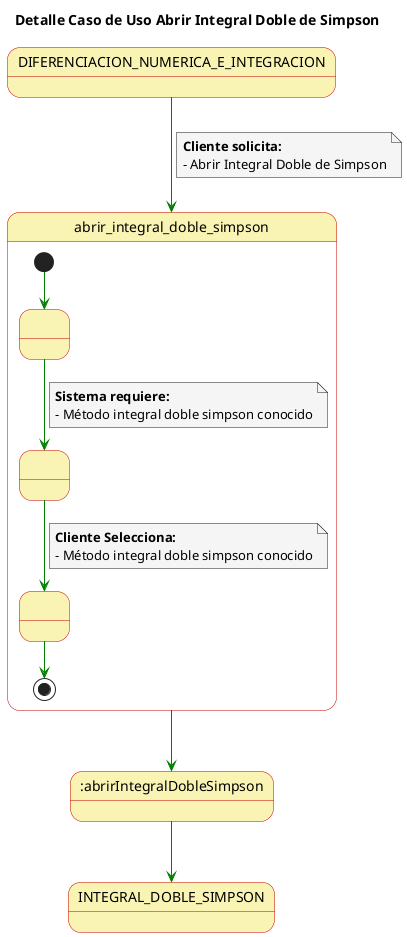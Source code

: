 @startuml

skinparam state {
  BackgroundColor #faf4b4
  BorderColor #c90000
}

skinparam note {
  BackgroundColor #f5f5f5
}

skinparam linetype polyline

title Detalle Caso de Uso Abrir Integral Doble de Simpson


DIFERENCIACION_NUMERICA_E_INTEGRACION-[#green]-> abrir_integral_doble_simpson
note on link
  **Cliente solicita:**
  - Abrir Integral Doble de Simpson
end note

state abrir_integral_doble_simpson{
  state 1 as " "
  state 2 as " "
  state 3 as " "
  
  [*] -[#green]-> 1
  1 -[#green]-> 2
  note on link
      **Sistema requiere:**
      - Método integral doble simpson conocido
  end note
  2 -[#green]-> 3
  note on link
    **Cliente Selecciona:**
    - Método integral doble simpson conocido
  end note
 
  3 -[#green]-> [*]
}

abrir_integral_doble_simpson-[#green]-> :abrirIntegralDobleSimpson

:abrirIntegralDobleSimpson-[#green]-> INTEGRAL_DOBLE_SIMPSON

@enduml